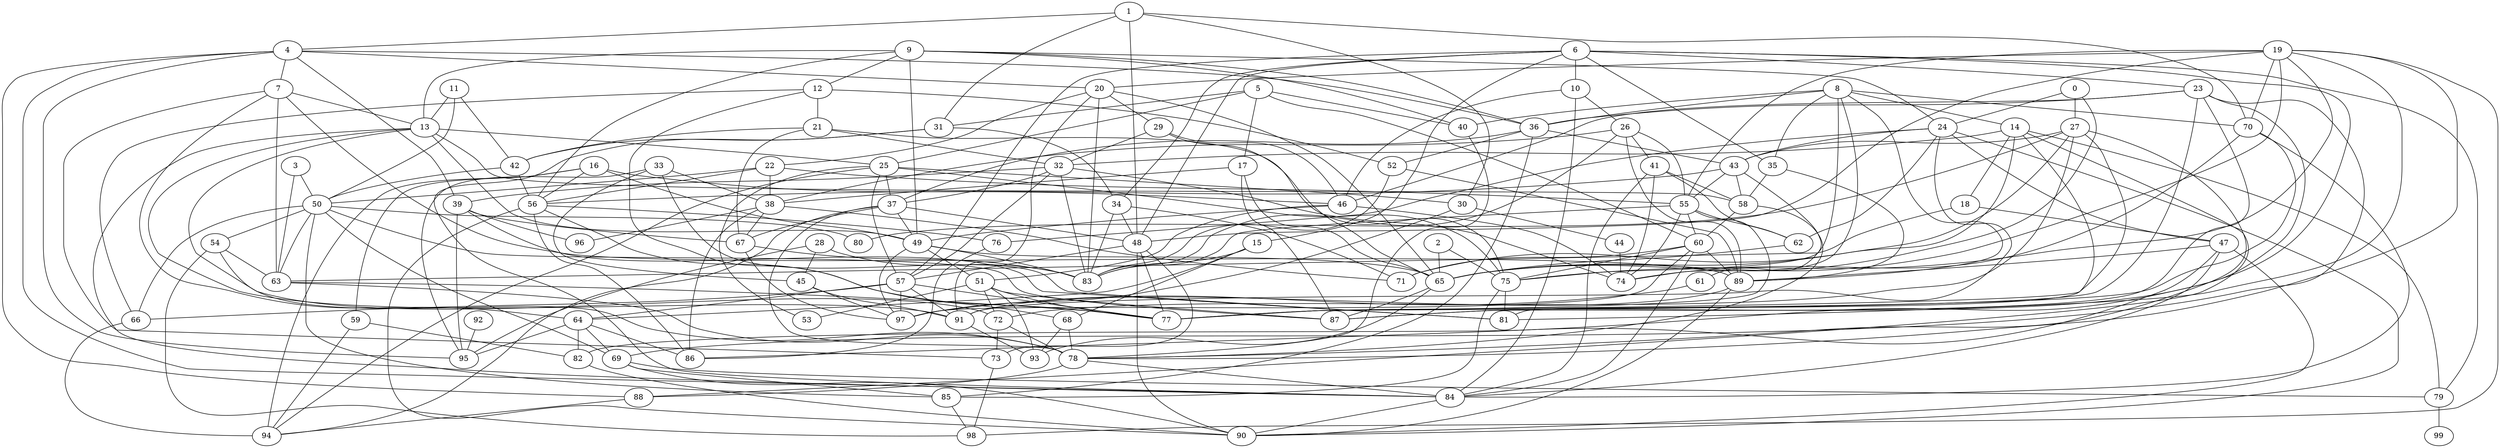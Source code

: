 strict graph "gnp_random_graph(100,0.06)" {
0;
1;
2;
3;
4;
5;
6;
7;
8;
9;
10;
11;
12;
13;
14;
15;
16;
17;
18;
19;
20;
21;
22;
23;
24;
25;
26;
27;
28;
29;
30;
31;
32;
33;
34;
35;
36;
37;
38;
39;
40;
41;
42;
43;
44;
45;
46;
47;
48;
49;
50;
51;
52;
53;
54;
55;
56;
57;
58;
59;
60;
61;
62;
63;
64;
65;
66;
67;
68;
69;
70;
71;
72;
73;
74;
75;
76;
77;
78;
79;
80;
81;
82;
83;
84;
85;
86;
87;
88;
89;
90;
91;
92;
93;
94;
95;
96;
97;
98;
99;
0 -- 24  [is_available=True, prob="0.586541020295"];
0 -- 65  [is_available=True, prob="1.0"];
0 -- 27  [is_available=True, prob="0.690148557228"];
1 -- 48  [is_available=True, prob="1.0"];
1 -- 4  [is_available=True, prob="1.0"];
1 -- 70  [is_available=True, prob="0.78448874447"];
1 -- 30  [is_available=True, prob="0.270126454519"];
1 -- 31  [is_available=True, prob="1.0"];
2 -- 65  [is_available=True, prob="0.10398545599"];
2 -- 75  [is_available=True, prob="0.44282020468"];
3 -- 50  [is_available=True, prob="0.89847597134"];
3 -- 63  [is_available=True, prob="0.394686791863"];
4 -- 36  [is_available=True, prob="0.61243481491"];
4 -- 39  [is_available=True, prob="0.356014562744"];
4 -- 7  [is_available=True, prob="0.367655391676"];
4 -- 84  [is_available=True, prob="0.530130007119"];
4 -- 88  [is_available=True, prob="1.0"];
4 -- 20  [is_available=True, prob="0.193793251911"];
4 -- 95  [is_available=True, prob="1.0"];
5 -- 40  [is_available=True, prob="1.0"];
5 -- 17  [is_available=True, prob="0.669264464632"];
5 -- 31  [is_available=True, prob="0.708878369672"];
5 -- 60  [is_available=True, prob="0.712148043096"];
5 -- 25  [is_available=True, prob="0.466580672242"];
6 -- 34  [is_available=True, prob="1.0"];
6 -- 35  [is_available=True, prob="0.917865862112"];
6 -- 10  [is_available=True, prob="0.320745772004"];
6 -- 87  [is_available=True, prob="0.277005502931"];
6 -- 15  [is_available=True, prob="1.0"];
6 -- 48  [is_available=True, prob="0.280046079909"];
6 -- 23  [is_available=True, prob="0.803321876591"];
6 -- 57  [is_available=True, prob="0.893068934266"];
6 -- 79  [is_available=True, prob="0.299435469709"];
7 -- 64  [is_available=True, prob="0.78134179403"];
7 -- 73  [is_available=True, prob="1.0"];
7 -- 13  [is_available=True, prob="0.695114488003"];
7 -- 89  [is_available=True, prob="0.780270892295"];
7 -- 63  [is_available=True, prob="0.507236223382"];
8 -- 35  [is_available=True, prob="0.905365438784"];
8 -- 36  [is_available=True, prob="0.346941824343"];
8 -- 70  [is_available=True, prob="0.0972383424086"];
8 -- 40  [is_available=True, prob="0.953636750798"];
8 -- 74  [is_available=True, prob="0.43991403083"];
8 -- 75  [is_available=True, prob="0.267004208006"];
8 -- 14  [is_available=True, prob="0.472527798416"];
8 -- 89  [is_available=True, prob="0.164471766871"];
9 -- 36  [is_available=True, prob="1.0"];
9 -- 40  [is_available=True, prob="0.723872359246"];
9 -- 12  [is_available=True, prob="0.943579005092"];
9 -- 13  [is_available=True, prob="0.515672203151"];
9 -- 49  [is_available=True, prob="1.0"];
9 -- 56  [is_available=True, prob="0.204684390415"];
9 -- 24  [is_available=True, prob="0.332248578886"];
10 -- 26  [is_available=True, prob="0.434236780063"];
10 -- 84  [is_available=True, prob="0.426145357617"];
10 -- 46  [is_available=True, prob="0.913548518091"];
11 -- 42  [is_available=True, prob="1.0"];
11 -- 50  [is_available=True, prob="0.716704159204"];
11 -- 13  [is_available=True, prob="0.814505196682"];
12 -- 68  [is_available=True, prob="1.0"];
12 -- 66  [is_available=True, prob="0.203971077633"];
12 -- 52  [is_available=True, prob="0.650897601884"];
12 -- 21  [is_available=True, prob="0.082261530812"];
13 -- 72  [is_available=True, prob="0.892104456951"];
13 -- 49  [is_available=True, prob="1.0"];
13 -- 84  [is_available=True, prob="0.351247431776"];
13 -- 25  [is_available=True, prob="1.0"];
13 -- 58  [is_available=True, prob="0.187990205827"];
13 -- 91  [is_available=True, prob="0.745379036072"];
14 -- 32  [is_available=True, prob="1.0"];
14 -- 65  [is_available=True, prob="1.0"];
14 -- 79  [is_available=True, prob="0.150193132649"];
14 -- 81  [is_available=True, prob="0.625047401745"];
14 -- 18  [is_available=True, prob="0.577004845119"];
14 -- 88  [is_available=True, prob="0.39254991826"];
15 -- 64  [is_available=True, prob="0.0679629022918"];
15 -- 83  [is_available=True, prob="0.478098934906"];
15 -- 68  [is_available=True, prob="0.332691163429"];
16 -- 56  [is_available=True, prob="0.00267405657124"];
16 -- 49  [is_available=True, prob="1.0"];
16 -- 59  [is_available=True, prob="0.662143703188"];
16 -- 94  [is_available=True, prob="0.209020768006"];
16 -- 46  [is_available=True, prob="0.911662978012"];
17 -- 65  [is_available=True, prob="0.0454500618825"];
17 -- 38  [is_available=True, prob="0.809810178463"];
17 -- 87  [is_available=True, prob="0.411072457885"];
18 -- 63  [is_available=True, prob="0.663291573868"];
18 -- 47  [is_available=True, prob="0.942753979457"];
19 -- 65  [is_available=True, prob="0.67831925127"];
19 -- 98  [is_available=True, prob="1.0"];
19 -- 70  [is_available=True, prob="0.302610984038"];
19 -- 75  [is_available=True, prob="1.0"];
19 -- 78  [is_available=True, prob="0.0719558616791"];
19 -- 48  [is_available=True, prob="1.0"];
19 -- 81  [is_available=True, prob="0.981803585327"];
19 -- 20  [is_available=True, prob="1.0"];
19 -- 55  [is_available=True, prob="0.48839802823"];
20 -- 65  [is_available=True, prob="0.173927825809"];
20 -- 83  [is_available=True, prob="0.636186504698"];
20 -- 22  [is_available=True, prob="0.366374593121"];
20 -- 91  [is_available=True, prob="0.363777475224"];
20 -- 29  [is_available=True, prob="0.363395444912"];
21 -- 32  [is_available=True, prob="1.0"];
21 -- 75  [is_available=True, prob="0.487542780427"];
21 -- 42  [is_available=True, prob="0.09666158657"];
21 -- 67  [is_available=True, prob="0.953406041207"];
22 -- 56  [is_available=True, prob="0.863102977598"];
22 -- 50  [is_available=True, prob="0.483676069961"];
22 -- 38  [is_available=True, prob="0.803845910977"];
22 -- 55  [is_available=True, prob="0.426162536739"];
23 -- 36  [is_available=True, prob="0.149530507547"];
23 -- 69  [is_available=True, prob="1.0"];
23 -- 77  [is_available=True, prob="0.833169554443"];
23 -- 46  [is_available=True, prob="0.54734471111"];
23 -- 82  [is_available=True, prob="0.0169316301302"];
23 -- 87  [is_available=True, prob="0.445446321714"];
24 -- 43  [is_available=True, prob="0.679116868503"];
24 -- 76  [is_available=True, prob="0.00369765431466"];
24 -- 47  [is_available=True, prob="0.312275277536"];
24 -- 90  [is_available=True, prob="0.202507218243"];
24 -- 91  [is_available=True, prob="0.299429595516"];
24 -- 62  [is_available=True, prob="0.674191646569"];
25 -- 37  [is_available=True, prob="0.0735637727352"];
25 -- 75  [is_available=True, prob="0.0376500074587"];
25 -- 94  [is_available=True, prob="1.0"];
25 -- 53  [is_available=True, prob="0.825982915208"];
25 -- 57  [is_available=True, prob="0.426339950201"];
25 -- 30  [is_available=True, prob="0.714215791665"];
26 -- 38  [is_available=True, prob="0.621029155472"];
26 -- 41  [is_available=True, prob="0.945625891135"];
26 -- 83  [is_available=True, prob="0.522177607608"];
26 -- 55  [is_available=True, prob="0.217867717345"];
26 -- 89  [is_available=True, prob="0.195098964471"];
27 -- 71  [is_available=True, prob="0.230449245146"];
27 -- 72  [is_available=True, prob="0.495366083004"];
27 -- 43  [is_available=True, prob="0.155092987326"];
27 -- 77  [is_available=True, prob="0.922428895759"];
27 -- 78  [is_available=True, prob="0.318850996478"];
27 -- 80  [is_available=True, prob="1.0"];
28 -- 83  [is_available=True, prob="0.213486454803"];
28 -- 45  [is_available=True, prob="0.912764460597"];
28 -- 95  [is_available=True, prob="0.162717372309"];
29 -- 32  [is_available=True, prob="1.0"];
29 -- 65  [is_available=True, prob="0.735600592841"];
29 -- 46  [is_available=True, prob="0.769769185493"];
30 -- 44  [is_available=True, prob="0.722069951398"];
30 -- 97  [is_available=True, prob="0.582901679214"];
31 -- 34  [is_available=True, prob="0.982928134062"];
31 -- 42  [is_available=True, prob="0.486031723915"];
31 -- 84  [is_available=True, prob="1.0"];
32 -- 37  [is_available=True, prob="0.240964528432"];
32 -- 39  [is_available=True, prob="0.195316710254"];
32 -- 74  [is_available=True, prob="0.3163105386"];
32 -- 83  [is_available=True, prob="0.39383973438"];
32 -- 57  [is_available=True, prob="0.609798376853"];
33 -- 81  [is_available=True, prob="0.828227351972"];
33 -- 45  [is_available=True, prob="0.910625488844"];
33 -- 38  [is_available=True, prob="0.0197022623471"];
33 -- 95  [is_available=True, prob="0.966818726357"];
34 -- 48  [is_available=True, prob="0.791621887652"];
34 -- 83  [is_available=True, prob="0.256817367894"];
34 -- 71  [is_available=True, prob="0.595524480498"];
35 -- 89  [is_available=True, prob="0.0985693432"];
35 -- 58  [is_available=True, prob="0.0170798692121"];
36 -- 37  [is_available=True, prob="0.271952470827"];
36 -- 43  [is_available=True, prob="0.0928358234994"];
36 -- 52  [is_available=True, prob="0.584342383347"];
36 -- 85  [is_available=True, prob="0.830695261694"];
37 -- 67  [is_available=True, prob="0.426574773194"];
37 -- 78  [is_available=True, prob="1.0"];
37 -- 48  [is_available=True, prob="0.538086592102"];
37 -- 49  [is_available=True, prob="0.508095566506"];
37 -- 94  [is_available=True, prob="1.0"];
38 -- 96  [is_available=True, prob="1.0"];
38 -- 67  [is_available=True, prob="0.327870726127"];
38 -- 86  [is_available=True, prob="0.608108716327"];
38 -- 71  [is_available=True, prob="0.285857172854"];
39 -- 96  [is_available=True, prob="0.407460805998"];
39 -- 67  [is_available=True, prob="0.759771264216"];
39 -- 81  [is_available=True, prob="0.124558963564"];
39 -- 95  [is_available=True, prob="0.761933418987"];
40 -- 78  [is_available=True, prob="0.21971648116"];
41 -- 84  [is_available=True, prob="1.0"];
41 -- 74  [is_available=True, prob="0.51649048147"];
41 -- 58  [is_available=True, prob="0.226171030208"];
41 -- 62  [is_available=True, prob="0.357223165396"];
42 -- 56  [is_available=True, prob="0.81705826285"];
42 -- 50  [is_available=True, prob="0.346488316531"];
43 -- 56  [is_available=True, prob="1.0"];
43 -- 55  [is_available=True, prob="1.0"];
43 -- 58  [is_available=True, prob="0.15503629352"];
43 -- 61  [is_available=True, prob="0.59155343769"];
44 -- 74  [is_available=True, prob="0.879146098589"];
45 -- 91  [is_available=True, prob="0.7601031519"];
45 -- 97  [is_available=True, prob="0.625707273043"];
46 -- 49  [is_available=True, prob="0.159821233217"];
46 -- 51  [is_available=True, prob="1.0"];
46 -- 74  [is_available=True, prob="0.250746792005"];
47 -- 84  [is_available=True, prob="0.0261464656529"];
47 -- 86  [is_available=True, prob="0.71822298144"];
47 -- 89  [is_available=True, prob="0.938339090238"];
47 -- 90  [is_available=True, prob="0.990477671504"];
48 -- 73  [is_available=True, prob="1.0"];
48 -- 77  [is_available=True, prob="0.254660517985"];
48 -- 57  [is_available=True, prob="0.11086108729"];
48 -- 90  [is_available=True, prob="0.726680227412"];
49 -- 65  [is_available=True, prob="0.303503269779"];
49 -- 83  [is_available=True, prob="0.15924367915"];
49 -- 97  [is_available=True, prob="0.871334663316"];
49 -- 51  [is_available=True, prob="0.410099438936"];
50 -- 66  [is_available=True, prob="0.0660769589428"];
50 -- 80  [is_available=True, prob="1.0"];
50 -- 85  [is_available=True, prob="0.740191259516"];
50 -- 54  [is_available=True, prob="0.433875993953"];
50 -- 87  [is_available=True, prob="0.866276887804"];
50 -- 69  [is_available=True, prob="0.116162712935"];
50 -- 63  [is_available=True, prob="0.265351548964"];
51 -- 72  [is_available=True, prob="0.409507143521"];
51 -- 77  [is_available=True, prob="0.752823893374"];
51 -- 53  [is_available=True, prob="0.20167574939"];
51 -- 87  [is_available=True, prob="0.705395862613"];
51 -- 93  [is_available=True, prob="0.308063560487"];
52 -- 83  [is_available=True, prob="0.763416655718"];
52 -- 89  [is_available=True, prob="0.81481763022"];
54 -- 98  [is_available=True, prob="0.814610217319"];
54 -- 78  [is_available=True, prob="0.888955052675"];
54 -- 63  [is_available=True, prob="0.35643382652"];
55 -- 83  [is_available=True, prob="0.194494348399"];
55 -- 74  [is_available=True, prob="0.229500058533"];
55 -- 77  [is_available=True, prob="0.021709488696"];
55 -- 60  [is_available=True, prob="0.347016879659"];
55 -- 62  [is_available=True, prob="0.241837132153"];
56 -- 86  [is_available=True, prob="0.0156761991751"];
56 -- 76  [is_available=True, prob="0.238063467941"];
56 -- 77  [is_available=True, prob="0.561880921526"];
56 -- 90  [is_available=True, prob="0.238965752726"];
57 -- 64  [is_available=True, prob="0.0239766270614"];
57 -- 66  [is_available=True, prob="0.384256786281"];
57 -- 97  [is_available=True, prob="0.446360151106"];
57 -- 77  [is_available=True, prob="0.217590508163"];
57 -- 91  [is_available=True, prob="0.473571208533"];
58 -- 78  [is_available=True, prob="0.36769181502"];
58 -- 60  [is_available=True, prob="0.0487595071259"];
59 -- 82  [is_available=True, prob="0.294965693092"];
59 -- 94  [is_available=True, prob="0.843346658031"];
60 -- 97  [is_available=True, prob="1.0"];
60 -- 71  [is_available=True, prob="1.0"];
60 -- 75  [is_available=True, prob="0.310985666495"];
60 -- 84  [is_available=True, prob="0.0137786585349"];
60 -- 89  [is_available=True, prob="0.20289407997"];
61 -- 97  [is_available=True, prob="0.533202003336"];
62 -- 65  [is_available=True, prob="0.382353772103"];
63 -- 77  [is_available=True, prob="0.940218450767"];
63 -- 78  [is_available=True, prob="0.0196580560003"];
64 -- 69  [is_available=True, prob="0.757353350806"];
64 -- 82  [is_available=True, prob="1.0"];
64 -- 86  [is_available=True, prob="1.0"];
64 -- 95  [is_available=True, prob="0.0819339810761"];
65 -- 93  [is_available=True, prob="0.469967488677"];
65 -- 87  [is_available=True, prob="1.0"];
66 -- 94  [is_available=True, prob="1.0"];
67 -- 97  [is_available=True, prob="1.0"];
67 -- 83  [is_available=True, prob="0.513995533906"];
68 -- 93  [is_available=True, prob="1.0"];
68 -- 78  [is_available=True, prob="0.834081241042"];
69 -- 79  [is_available=True, prob="1.0"];
69 -- 85  [is_available=True, prob="1.0"];
69 -- 90  [is_available=True, prob="1.0"];
70 -- 74  [is_available=True, prob="0.626414406551"];
70 -- 77  [is_available=True, prob="0.639655789356"];
70 -- 84  [is_available=True, prob="0.643803671213"];
72 -- 78  [is_available=True, prob="0.518036929815"];
72 -- 73  [is_available=True, prob="0.481194586044"];
73 -- 98  [is_available=True, prob="0.306736111132"];
75 -- 81  [is_available=True, prob="0.266453477887"];
75 -- 85  [is_available=True, prob="0.383081839954"];
76 -- 86  [is_available=True, prob="0.77354374472"];
78 -- 84  [is_available=True, prob="0.509873890073"];
78 -- 88  [is_available=True, prob="1.0"];
79 -- 99  [is_available=True, prob="0.173728334261"];
82 -- 90  [is_available=True, prob="0.682753782533"];
84 -- 90  [is_available=True, prob="0.428242075868"];
85 -- 98  [is_available=True, prob="0.19704729436"];
88 -- 94  [is_available=True, prob="0.941209980235"];
89 -- 91  [is_available=True, prob="0.624157463822"];
89 -- 90  [is_available=True, prob="0.358268179938"];
91 -- 93  [is_available=True, prob="0.65461692996"];
92 -- 95  [is_available=True, prob="1.0"];
}
